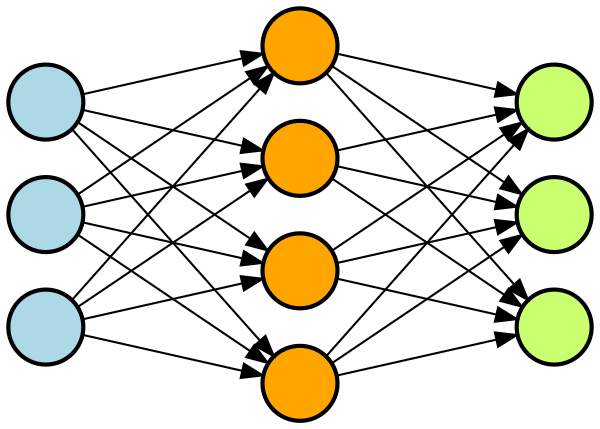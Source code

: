 digraph neural_network {
    graph [dpi=300]
    rankdir=LR; // Left to right layout
    splines=false
    ranksep=1.2

    input1 [label="", shape="circle", penwidth=2, style="filled", fillcolor="lightblue"]
    input2 [label="", shape="circle", penwidth=2, style="filled", fillcolor="lightblue"]
    input3 [label="", shape="circle", penwidth=2, style="filled", fillcolor="lightblue"]
    hidden1 [label="", shape="circle", penwidth=2, style="filled", fillcolor="orange"]
    hidden2 [label="", shape="circle", penwidth=2, style="filled", fillcolor="orange"]
    hidden3 [label="", shape="circle", penwidth=2, style="filled", fillcolor="orange"]
    hidden4 [label="", shape="circle", penwidth=2, style="filled", fillcolor="orange"]
    output1 [label="", shape="circle", penwidth=2, style="filled", fillcolor="darkolivegreen1"]
    output2 [label="", shape="circle", penwidth=2, style="filled", fillcolor="darkolivegreen1"]
    output3 [label="", shape="circle", penwidth=2, style="filled", fillcolor="darkolivegreen1"]

    input1 -> hidden1
    input2 -> hidden1
    input3 -> hidden1
    input1 -> hidden2
    input2 -> hidden2
    input3 -> hidden2
    input1 -> hidden3
    input2 -> hidden3
    input3 -> hidden3
    input1 -> hidden4
    input2 -> hidden4
    input3 -> hidden4

    hidden1 -> output1
    hidden2 -> output1
    hidden3 -> output1
    hidden4 -> output1
    hidden1 -> output2
    hidden2 -> output2
    hidden3 -> output2
    hidden4 -> output2
    hidden1 -> output3
    hidden2 -> output3
    hidden3 -> output3
    hidden4 -> output3
}
